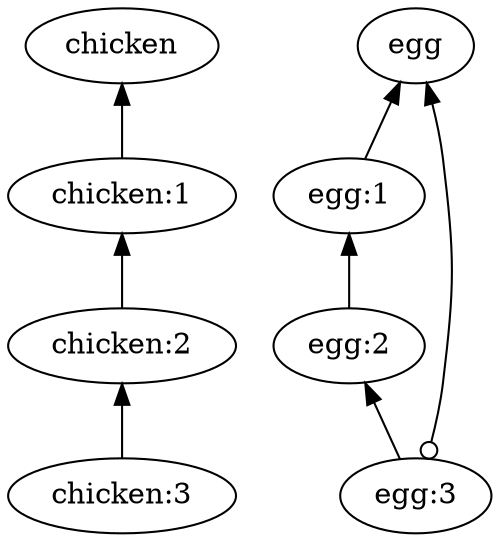 digraph g {
 "chicken" -> "chicken:1" [dir=both, arrowtail=normal, arrowhead=none]; 
 "chicken:1" -> "chicken:2" [dir=both, arrowtail=normal, arrowhead=none]; 
 "chicken:2" -> "chicken:3" [dir=both, arrowtail=normal, arrowhead=none]; 
 "egg" -> "egg:1" [dir=both, arrowtail=normal, arrowhead=none]; 
 "egg:1" -> "egg:2" [dir=both, arrowtail=normal, arrowhead=none]; 
 "egg" -> "egg:3" [dir=both, arrowtail=normal, arrowhead=odot]; 
 "egg:2" -> "egg:3" [dir=both, arrowtail=normal, arrowhead=none]; 
}
